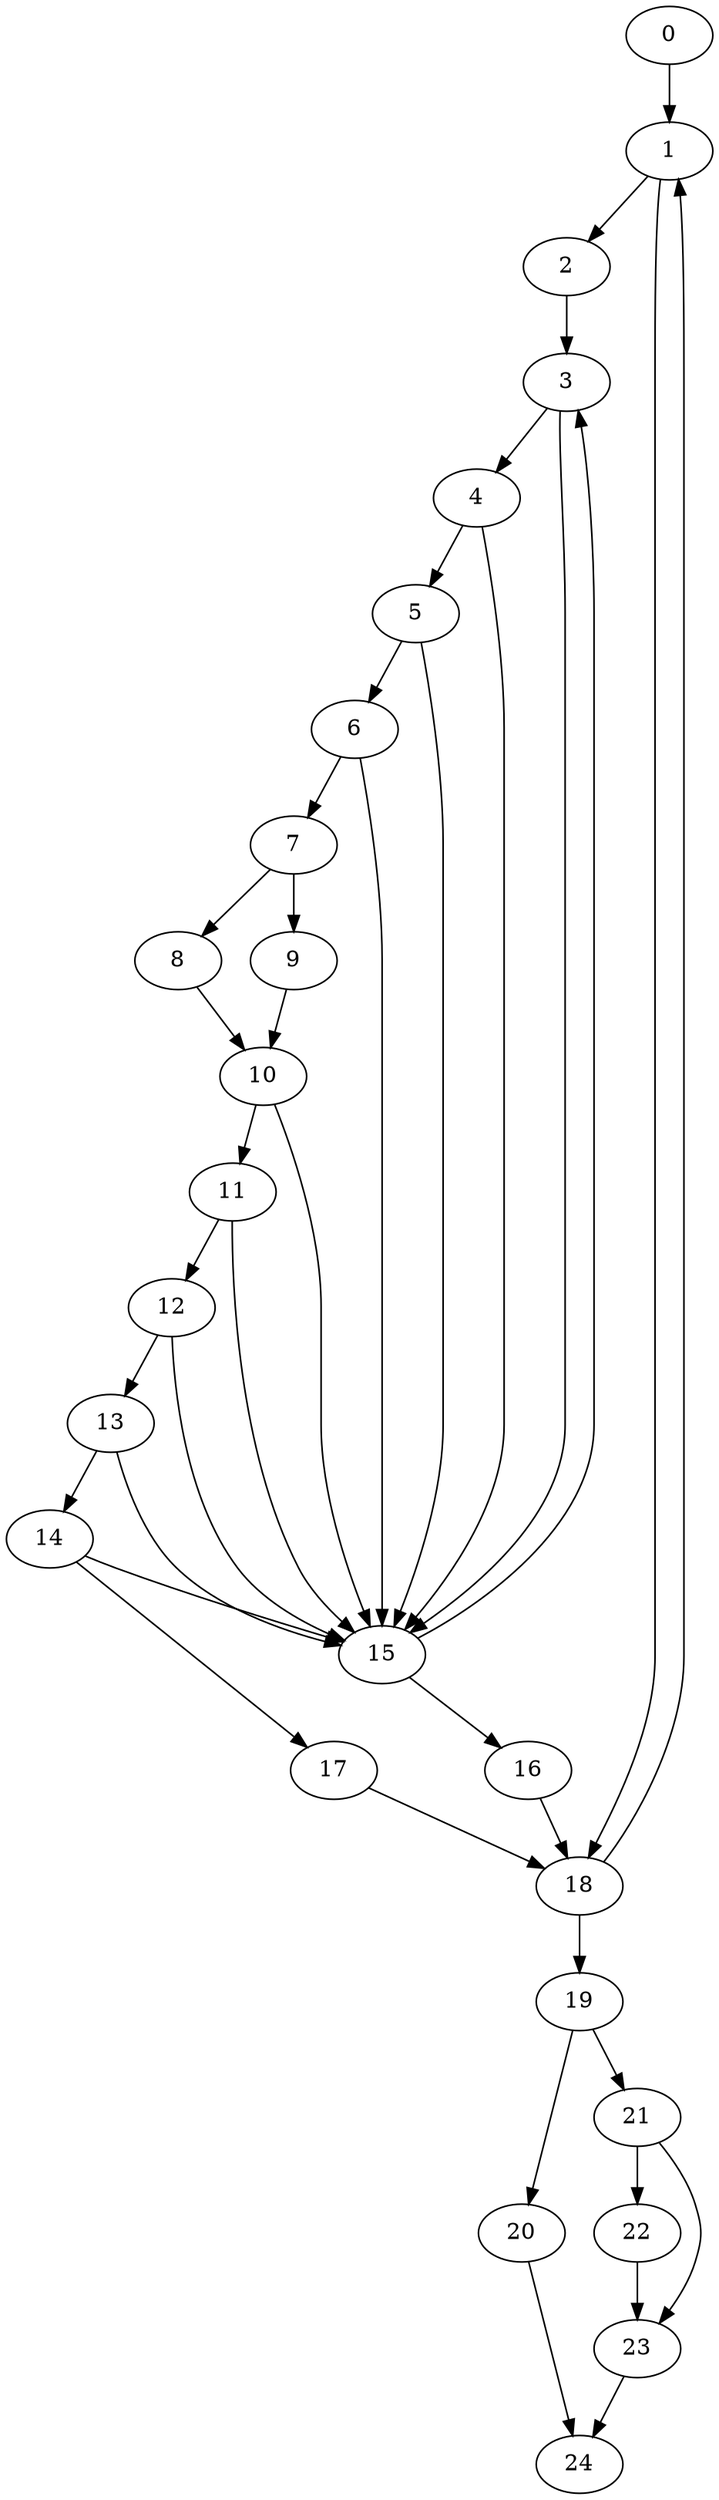 digraph {
	0
	1
	2
	3
	4
	5
	6
	7
	8
	9
	10
	11
	12
	13
	14
	15
	16
	17
	18
	19
	20
	21
	22
	23
	24
	6 -> 7
	7 -> 8
	10 -> 11
	14 -> 17
	17 -> 18
	1 -> 18
	16 -> 18
	19 -> 21
	7 -> 9
	12 -> 13
	13 -> 14
	0 -> 1
	18 -> 1
	1 -> 2
	3 -> 4
	4 -> 5
	5 -> 6
	8 -> 10
	9 -> 10
	12 -> 15
	13 -> 15
	14 -> 15
	6 -> 15
	11 -> 15
	5 -> 15
	10 -> 15
	3 -> 15
	4 -> 15
	15 -> 16
	21 -> 22
	21 -> 23
	22 -> 23
	20 -> 24
	23 -> 24
	2 -> 3
	15 -> 3
	11 -> 12
	18 -> 19
	19 -> 20
}
